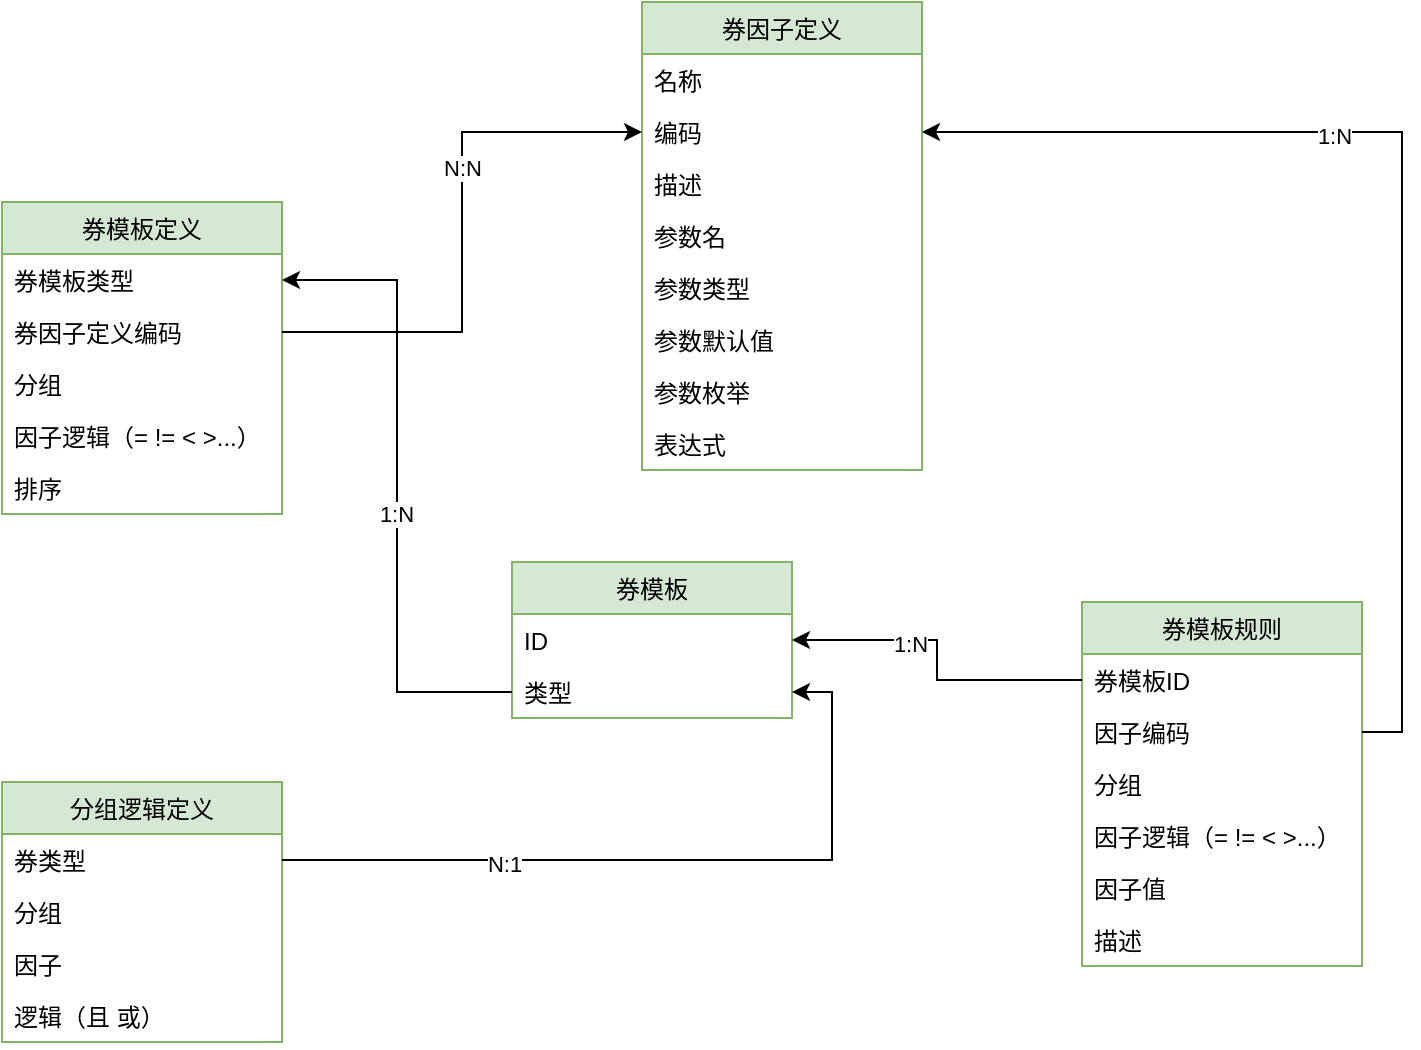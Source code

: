 <mxfile version="20.3.0" type="device" pages="2"><diagram name="Page-1" id="c4acf3e9-155e-7222-9cf6-157b1a14988f"><mxGraphModel dx="1038" dy="641" grid="1" gridSize="10" guides="1" tooltips="1" connect="1" arrows="1" fold="1" page="1" pageScale="1" pageWidth="850" pageHeight="1100" background="none" math="0" shadow="0"><root><mxCell id="0"/><mxCell id="1" parent="0"/><mxCell id="bZ64_mqobVCIQrii98zg-1" value="券因子定义" style="swimlane;fontStyle=0;childLayout=stackLayout;horizontal=1;startSize=26;fillColor=#d5e8d4;horizontalStack=0;resizeParent=1;resizeParentMax=0;resizeLast=0;collapsible=1;marginBottom=0;strokeColor=#82b366;" parent="1" vertex="1"><mxGeometry x="420" y="30" width="140" height="234" as="geometry"/></mxCell><mxCell id="bZ64_mqobVCIQrii98zg-2" value="名称" style="text;strokeColor=none;fillColor=none;align=left;verticalAlign=top;spacingLeft=4;spacingRight=4;overflow=hidden;rotatable=0;points=[[0,0.5],[1,0.5]];portConstraint=eastwest;" parent="bZ64_mqobVCIQrii98zg-1" vertex="1"><mxGeometry y="26" width="140" height="26" as="geometry"/></mxCell><mxCell id="bZ64_mqobVCIQrii98zg-3" value="编码" style="text;strokeColor=none;fillColor=none;align=left;verticalAlign=top;spacingLeft=4;spacingRight=4;overflow=hidden;rotatable=0;points=[[0,0.5],[1,0.5]];portConstraint=eastwest;" parent="bZ64_mqobVCIQrii98zg-1" vertex="1"><mxGeometry y="52" width="140" height="26" as="geometry"/></mxCell><mxCell id="bZ64_mqobVCIQrii98zg-4" value="描述" style="text;strokeColor=none;fillColor=none;align=left;verticalAlign=top;spacingLeft=4;spacingRight=4;overflow=hidden;rotatable=0;points=[[0,0.5],[1,0.5]];portConstraint=eastwest;" parent="bZ64_mqobVCIQrii98zg-1" vertex="1"><mxGeometry y="78" width="140" height="26" as="geometry"/></mxCell><mxCell id="aMZ7tA3D_zaWcJ_Pll3q-7" value="参数名" style="text;strokeColor=none;fillColor=none;align=left;verticalAlign=top;spacingLeft=4;spacingRight=4;overflow=hidden;rotatable=0;points=[[0,0.5],[1,0.5]];portConstraint=eastwest;" parent="bZ64_mqobVCIQrii98zg-1" vertex="1"><mxGeometry y="104" width="140" height="26" as="geometry"/></mxCell><mxCell id="bjPSY8YStw4e1coNr-md-1" value="参数类型" style="text;strokeColor=none;fillColor=none;align=left;verticalAlign=top;spacingLeft=4;spacingRight=4;overflow=hidden;rotatable=0;points=[[0,0.5],[1,0.5]];portConstraint=eastwest;" vertex="1" parent="bZ64_mqobVCIQrii98zg-1"><mxGeometry y="130" width="140" height="26" as="geometry"/></mxCell><mxCell id="bjPSY8YStw4e1coNr-md-2" value="参数默认值" style="text;strokeColor=none;fillColor=none;align=left;verticalAlign=top;spacingLeft=4;spacingRight=4;overflow=hidden;rotatable=0;points=[[0,0.5],[1,0.5]];portConstraint=eastwest;" vertex="1" parent="bZ64_mqobVCIQrii98zg-1"><mxGeometry y="156" width="140" height="26" as="geometry"/></mxCell><mxCell id="bjPSY8YStw4e1coNr-md-3" value="参数枚举" style="text;strokeColor=none;fillColor=none;align=left;verticalAlign=top;spacingLeft=4;spacingRight=4;overflow=hidden;rotatable=0;points=[[0,0.5],[1,0.5]];portConstraint=eastwest;" vertex="1" parent="bZ64_mqobVCIQrii98zg-1"><mxGeometry y="182" width="140" height="26" as="geometry"/></mxCell><mxCell id="bjPSY8YStw4e1coNr-md-4" value="表达式" style="text;strokeColor=none;fillColor=none;align=left;verticalAlign=top;spacingLeft=4;spacingRight=4;overflow=hidden;rotatable=0;points=[[0,0.5],[1,0.5]];portConstraint=eastwest;" vertex="1" parent="bZ64_mqobVCIQrii98zg-1"><mxGeometry y="208" width="140" height="26" as="geometry"/></mxCell><mxCell id="bZ64_mqobVCIQrii98zg-5" value="券模板规则" style="swimlane;fontStyle=0;childLayout=stackLayout;horizontal=1;startSize=26;fillColor=#d5e8d4;horizontalStack=0;resizeParent=1;resizeParentMax=0;resizeLast=0;collapsible=1;marginBottom=0;strokeColor=#82b366;" parent="1" vertex="1"><mxGeometry x="640" y="330" width="140" height="182" as="geometry"><mxRectangle x="410" y="220" width="100" height="30" as="alternateBounds"/></mxGeometry></mxCell><mxCell id="tfIoRAXGO3GtzQz_hJv9-1" value="券模板ID" style="text;strokeColor=none;fillColor=none;align=left;verticalAlign=top;spacingLeft=4;spacingRight=4;overflow=hidden;rotatable=0;points=[[0,0.5],[1,0.5]];portConstraint=eastwest;" parent="bZ64_mqobVCIQrii98zg-5" vertex="1"><mxGeometry y="26" width="140" height="26" as="geometry"/></mxCell><mxCell id="bZ64_mqobVCIQrii98zg-6" value="因子编码" style="text;strokeColor=none;fillColor=none;align=left;verticalAlign=top;spacingLeft=4;spacingRight=4;overflow=hidden;rotatable=0;points=[[0,0.5],[1,0.5]];portConstraint=eastwest;" parent="bZ64_mqobVCIQrii98zg-5" vertex="1"><mxGeometry y="52" width="140" height="26" as="geometry"/></mxCell><mxCell id="tfIoRAXGO3GtzQz_hJv9-12" value="分组" style="text;strokeColor=none;fillColor=none;align=left;verticalAlign=top;spacingLeft=4;spacingRight=4;overflow=hidden;rotatable=0;points=[[0,0.5],[1,0.5]];portConstraint=eastwest;" parent="bZ64_mqobVCIQrii98zg-5" vertex="1"><mxGeometry y="78" width="140" height="26" as="geometry"/></mxCell><mxCell id="tfIoRAXGO3GtzQz_hJv9-17" value="因子逻辑（= != &lt; &gt;...）" style="text;strokeColor=none;fillColor=none;align=left;verticalAlign=top;spacingLeft=4;spacingRight=4;overflow=hidden;rotatable=0;points=[[0,0.5],[1,0.5]];portConstraint=eastwest;" parent="bZ64_mqobVCIQrii98zg-5" vertex="1"><mxGeometry y="104" width="140" height="26" as="geometry"/></mxCell><mxCell id="bZ64_mqobVCIQrii98zg-7" value="因子值" style="text;strokeColor=none;fillColor=none;align=left;verticalAlign=top;spacingLeft=4;spacingRight=4;overflow=hidden;rotatable=0;points=[[0,0.5],[1,0.5]];portConstraint=eastwest;" parent="bZ64_mqobVCIQrii98zg-5" vertex="1"><mxGeometry y="130" width="140" height="26" as="geometry"/></mxCell><mxCell id="bZ64_mqobVCIQrii98zg-8" value="描述" style="text;strokeColor=none;fillColor=none;align=left;verticalAlign=top;spacingLeft=4;spacingRight=4;overflow=hidden;rotatable=0;points=[[0,0.5],[1,0.5]];portConstraint=eastwest;" parent="bZ64_mqobVCIQrii98zg-5" vertex="1"><mxGeometry y="156" width="140" height="26" as="geometry"/></mxCell><mxCell id="bZ64_mqobVCIQrii98zg-11" style="edgeStyle=orthogonalEdgeStyle;rounded=0;orthogonalLoop=1;jettySize=auto;html=1;exitX=1;exitY=0.5;exitDx=0;exitDy=0;" parent="1" source="bZ64_mqobVCIQrii98zg-6" target="bZ64_mqobVCIQrii98zg-3" edge="1"><mxGeometry relative="1" as="geometry"/></mxCell><mxCell id="bZ64_mqobVCIQrii98zg-16" value="1:N" style="edgeLabel;html=1;align=center;verticalAlign=middle;resizable=0;points=[];" parent="bZ64_mqobVCIQrii98zg-11" vertex="1" connectable="0"><mxGeometry x="0.264" y="2" relative="1" as="geometry"><mxPoint as="offset"/></mxGeometry></mxCell><mxCell id="bZ64_mqobVCIQrii98zg-21" value="券模板" style="swimlane;fontStyle=0;childLayout=stackLayout;horizontal=1;startSize=26;fillColor=#d5e8d4;horizontalStack=0;resizeParent=1;resizeParentMax=0;resizeLast=0;collapsible=1;marginBottom=0;strokeColor=#82b366;" parent="1" vertex="1"><mxGeometry x="355" y="310" width="140" height="78" as="geometry"/></mxCell><mxCell id="bZ64_mqobVCIQrii98zg-22" value="ID" style="text;strokeColor=none;fillColor=none;align=left;verticalAlign=top;spacingLeft=4;spacingRight=4;overflow=hidden;rotatable=0;points=[[0,0.5],[1,0.5]];portConstraint=eastwest;" parent="bZ64_mqobVCIQrii98zg-21" vertex="1"><mxGeometry y="26" width="140" height="26" as="geometry"/></mxCell><mxCell id="aMZ7tA3D_zaWcJ_Pll3q-16" value="类型" style="text;strokeColor=none;fillColor=none;align=left;verticalAlign=top;spacingLeft=4;spacingRight=4;overflow=hidden;rotatable=0;points=[[0,0.5],[1,0.5]];portConstraint=eastwest;" parent="bZ64_mqobVCIQrii98zg-21" vertex="1"><mxGeometry y="52" width="140" height="26" as="geometry"/></mxCell><mxCell id="aMZ7tA3D_zaWcJ_Pll3q-11" value="券模板定义" style="swimlane;fontStyle=0;childLayout=stackLayout;horizontal=1;startSize=26;fillColor=#d5e8d4;horizontalStack=0;resizeParent=1;resizeParentMax=0;resizeLast=0;collapsible=1;marginBottom=0;strokeColor=#82b366;" parent="1" vertex="1"><mxGeometry x="100" y="130" width="140" height="156" as="geometry"/></mxCell><mxCell id="aMZ7tA3D_zaWcJ_Pll3q-12" value="券模板类型" style="text;strokeColor=none;fillColor=none;align=left;verticalAlign=top;spacingLeft=4;spacingRight=4;overflow=hidden;rotatable=0;points=[[0,0.5],[1,0.5]];portConstraint=eastwest;" parent="aMZ7tA3D_zaWcJ_Pll3q-11" vertex="1"><mxGeometry y="26" width="140" height="26" as="geometry"/></mxCell><mxCell id="aMZ7tA3D_zaWcJ_Pll3q-13" value="券因子定义编码" style="text;strokeColor=none;fillColor=none;align=left;verticalAlign=top;spacingLeft=4;spacingRight=4;overflow=hidden;rotatable=0;points=[[0,0.5],[1,0.5]];portConstraint=eastwest;" parent="aMZ7tA3D_zaWcJ_Pll3q-11" vertex="1"><mxGeometry y="52" width="140" height="26" as="geometry"/></mxCell><mxCell id="tfIoRAXGO3GtzQz_hJv9-3" value="分组" style="text;strokeColor=none;fillColor=none;align=left;verticalAlign=top;spacingLeft=4;spacingRight=4;overflow=hidden;rotatable=0;points=[[0,0.5],[1,0.5]];portConstraint=eastwest;" parent="aMZ7tA3D_zaWcJ_Pll3q-11" vertex="1"><mxGeometry y="78" width="140" height="26" as="geometry"/></mxCell><mxCell id="tfIoRAXGO3GtzQz_hJv9-4" value="因子逻辑（= != &lt; &gt;...）" style="text;strokeColor=none;fillColor=none;align=left;verticalAlign=top;spacingLeft=4;spacingRight=4;overflow=hidden;rotatable=0;points=[[0,0.5],[1,0.5]];portConstraint=eastwest;" parent="aMZ7tA3D_zaWcJ_Pll3q-11" vertex="1"><mxGeometry y="104" width="140" height="26" as="geometry"/></mxCell><mxCell id="aMZ7tA3D_zaWcJ_Pll3q-14" value="排序" style="text;strokeColor=none;fillColor=none;align=left;verticalAlign=top;spacingLeft=4;spacingRight=4;overflow=hidden;rotatable=0;points=[[0,0.5],[1,0.5]];portConstraint=eastwest;" parent="aMZ7tA3D_zaWcJ_Pll3q-11" vertex="1"><mxGeometry y="130" width="140" height="26" as="geometry"/></mxCell><mxCell id="aMZ7tA3D_zaWcJ_Pll3q-15" style="edgeStyle=orthogonalEdgeStyle;rounded=0;orthogonalLoop=1;jettySize=auto;html=1;entryX=1;entryY=0.5;entryDx=0;entryDy=0;exitX=0;exitY=0.5;exitDx=0;exitDy=0;" parent="1" source="aMZ7tA3D_zaWcJ_Pll3q-16" target="aMZ7tA3D_zaWcJ_Pll3q-12" edge="1"><mxGeometry relative="1" as="geometry"/></mxCell><mxCell id="aMZ7tA3D_zaWcJ_Pll3q-17" value="1:N" style="edgeLabel;html=1;align=center;verticalAlign=middle;resizable=0;points=[];" parent="aMZ7tA3D_zaWcJ_Pll3q-15" vertex="1" connectable="0"><mxGeometry x="-0.086" y="1" relative="1" as="geometry"><mxPoint as="offset"/></mxGeometry></mxCell><mxCell id="aMZ7tA3D_zaWcJ_Pll3q-18" style="edgeStyle=orthogonalEdgeStyle;rounded=0;orthogonalLoop=1;jettySize=auto;html=1;" parent="1" source="aMZ7tA3D_zaWcJ_Pll3q-13" target="bZ64_mqobVCIQrii98zg-3" edge="1"><mxGeometry relative="1" as="geometry"/></mxCell><mxCell id="tfIoRAXGO3GtzQz_hJv9-16" value="N:N" style="edgeLabel;html=1;align=center;verticalAlign=middle;resizable=0;points=[];" parent="aMZ7tA3D_zaWcJ_Pll3q-18" vertex="1" connectable="0"><mxGeometry x="0.233" relative="1" as="geometry"><mxPoint as="offset"/></mxGeometry></mxCell><mxCell id="tfIoRAXGO3GtzQz_hJv9-2" style="edgeStyle=orthogonalEdgeStyle;rounded=0;orthogonalLoop=1;jettySize=auto;html=1;entryX=1;entryY=0.5;entryDx=0;entryDy=0;" parent="1" source="tfIoRAXGO3GtzQz_hJv9-1" target="bZ64_mqobVCIQrii98zg-22" edge="1"><mxGeometry relative="1" as="geometry"/></mxCell><mxCell id="tfIoRAXGO3GtzQz_hJv9-15" value="1:N" style="edgeLabel;html=1;align=center;verticalAlign=middle;resizable=0;points=[];" parent="tfIoRAXGO3GtzQz_hJv9-2" vertex="1" connectable="0"><mxGeometry x="0.283" y="2" relative="1" as="geometry"><mxPoint as="offset"/></mxGeometry></mxCell><mxCell id="tfIoRAXGO3GtzQz_hJv9-5" value="分组逻辑定义" style="swimlane;fontStyle=0;childLayout=stackLayout;horizontal=1;startSize=26;fillColor=#d5e8d4;horizontalStack=0;resizeParent=1;resizeParentMax=0;resizeLast=0;collapsible=1;marginBottom=0;strokeColor=#82b366;" parent="1" vertex="1"><mxGeometry x="100" y="420" width="140" height="130" as="geometry"/></mxCell><mxCell id="tfIoRAXGO3GtzQz_hJv9-6" value="券类型" style="text;strokeColor=none;fillColor=none;align=left;verticalAlign=top;spacingLeft=4;spacingRight=4;overflow=hidden;rotatable=0;points=[[0,0.5],[1,0.5]];portConstraint=eastwest;" parent="tfIoRAXGO3GtzQz_hJv9-5" vertex="1"><mxGeometry y="26" width="140" height="26" as="geometry"/></mxCell><mxCell id="tfIoRAXGO3GtzQz_hJv9-7" value="分组" style="text;strokeColor=none;fillColor=none;align=left;verticalAlign=top;spacingLeft=4;spacingRight=4;overflow=hidden;rotatable=0;points=[[0,0.5],[1,0.5]];portConstraint=eastwest;" parent="tfIoRAXGO3GtzQz_hJv9-5" vertex="1"><mxGeometry y="52" width="140" height="26" as="geometry"/></mxCell><mxCell id="tfIoRAXGO3GtzQz_hJv9-10" value="因子" style="text;strokeColor=none;fillColor=none;align=left;verticalAlign=top;spacingLeft=4;spacingRight=4;overflow=hidden;rotatable=0;points=[[0,0.5],[1,0.5]];portConstraint=eastwest;" parent="tfIoRAXGO3GtzQz_hJv9-5" vertex="1"><mxGeometry y="78" width="140" height="26" as="geometry"/></mxCell><mxCell id="tfIoRAXGO3GtzQz_hJv9-11" value="逻辑（且 或）" style="text;strokeColor=none;fillColor=none;align=left;verticalAlign=top;spacingLeft=4;spacingRight=4;overflow=hidden;rotatable=0;points=[[0,0.5],[1,0.5]];portConstraint=eastwest;" parent="tfIoRAXGO3GtzQz_hJv9-5" vertex="1"><mxGeometry y="104" width="140" height="26" as="geometry"/></mxCell><mxCell id="tfIoRAXGO3GtzQz_hJv9-8" style="edgeStyle=orthogonalEdgeStyle;rounded=0;orthogonalLoop=1;jettySize=auto;html=1;entryX=1;entryY=0.5;entryDx=0;entryDy=0;" parent="1" source="tfIoRAXGO3GtzQz_hJv9-6" target="aMZ7tA3D_zaWcJ_Pll3q-16" edge="1"><mxGeometry relative="1" as="geometry"/></mxCell><mxCell id="tfIoRAXGO3GtzQz_hJv9-14" value="N:1" style="edgeLabel;html=1;align=center;verticalAlign=middle;resizable=0;points=[];" parent="tfIoRAXGO3GtzQz_hJv9-8" vertex="1" connectable="0"><mxGeometry x="-0.414" y="-2" relative="1" as="geometry"><mxPoint as="offset"/></mxGeometry></mxCell></root></mxGraphModel></diagram><diagram id="UA0-1cZmvICzD9QOq_cA" name="第 2 页"><mxGraphModel dx="1422" dy="977" grid="1" gridSize="10" guides="1" tooltips="1" connect="1" arrows="1" fold="1" page="1" pageScale="1" pageWidth="827" pageHeight="1169" math="0" shadow="0"><root><mxCell id="0"/><mxCell id="1" parent="0"/><mxCell id="i9ueQy3-xqZoeFL17n2M-1" value="券因子定义" style="swimlane;fontStyle=0;childLayout=stackLayout;horizontal=1;startSize=26;fillColor=#d5e8d4;horizontalStack=0;resizeParent=1;resizeParentMax=0;resizeLast=0;collapsible=1;marginBottom=0;strokeColor=#82b366;" vertex="1" parent="1"><mxGeometry x="343.5" y="210" width="140" height="156" as="geometry"/></mxCell><mxCell id="i9ueQy3-xqZoeFL17n2M-2" value="名称" style="text;strokeColor=none;fillColor=none;align=left;verticalAlign=top;spacingLeft=4;spacingRight=4;overflow=hidden;rotatable=0;points=[[0,0.5],[1,0.5]];portConstraint=eastwest;" vertex="1" parent="i9ueQy3-xqZoeFL17n2M-1"><mxGeometry y="26" width="140" height="26" as="geometry"/></mxCell><mxCell id="i9ueQy3-xqZoeFL17n2M-3" value="编码" style="text;strokeColor=none;fillColor=none;align=left;verticalAlign=top;spacingLeft=4;spacingRight=4;overflow=hidden;rotatable=0;points=[[0,0.5],[1,0.5]];portConstraint=eastwest;" vertex="1" parent="i9ueQy3-xqZoeFL17n2M-1"><mxGeometry y="52" width="140" height="26" as="geometry"/></mxCell><mxCell id="i9ueQy3-xqZoeFL17n2M-4" value="参数名" style="text;strokeColor=none;fillColor=none;align=left;verticalAlign=top;spacingLeft=4;spacingRight=4;overflow=hidden;rotatable=0;points=[[0,0.5],[1,0.5]];portConstraint=eastwest;" vertex="1" parent="i9ueQy3-xqZoeFL17n2M-1"><mxGeometry y="78" width="140" height="26" as="geometry"/></mxCell><mxCell id="i9ueQy3-xqZoeFL17n2M-40" value="类型" style="text;strokeColor=none;fillColor=none;align=left;verticalAlign=top;spacingLeft=4;spacingRight=4;overflow=hidden;rotatable=0;points=[[0,0.5],[1,0.5]];portConstraint=eastwest;" vertex="1" parent="i9ueQy3-xqZoeFL17n2M-1"><mxGeometry y="104" width="140" height="26" as="geometry"/></mxCell><mxCell id="i9ueQy3-xqZoeFL17n2M-5" value="描述" style="text;strokeColor=none;fillColor=none;align=left;verticalAlign=top;spacingLeft=4;spacingRight=4;overflow=hidden;rotatable=0;points=[[0,0.5],[1,0.5]];portConstraint=eastwest;" vertex="1" parent="i9ueQy3-xqZoeFL17n2M-1"><mxGeometry y="130" width="140" height="26" as="geometry"/></mxCell><mxCell id="i9ueQy3-xqZoeFL17n2M-6" value="券模板规则" style="swimlane;fontStyle=0;childLayout=stackLayout;horizontal=1;startSize=26;fillColor=#d5e8d4;horizontalStack=0;resizeParent=1;resizeParentMax=0;resizeLast=0;collapsible=1;marginBottom=0;strokeColor=#82b366;" vertex="1" parent="1"><mxGeometry x="540" y="310" width="140" height="234" as="geometry"><mxRectangle x="410" y="220" width="100" height="30" as="alternateBounds"/></mxGeometry></mxCell><mxCell id="i9ueQy3-xqZoeFL17n2M-38" value="ID" style="text;strokeColor=none;fillColor=none;align=left;verticalAlign=top;spacingLeft=4;spacingRight=4;overflow=hidden;rotatable=0;points=[[0,0.5],[1,0.5]];portConstraint=eastwest;" vertex="1" parent="i9ueQy3-xqZoeFL17n2M-6"><mxGeometry y="26" width="140" height="26" as="geometry"/></mxCell><mxCell id="i9ueQy3-xqZoeFL17n2M-39" value="父ID" style="text;strokeColor=none;fillColor=none;align=left;verticalAlign=top;spacingLeft=4;spacingRight=4;overflow=hidden;rotatable=0;points=[[0,0.5],[1,0.5]];portConstraint=eastwest;" vertex="1" parent="i9ueQy3-xqZoeFL17n2M-6"><mxGeometry y="52" width="140" height="26" as="geometry"/></mxCell><mxCell id="i9ueQy3-xqZoeFL17n2M-7" value="券模板ID" style="text;strokeColor=none;fillColor=none;align=left;verticalAlign=top;spacingLeft=4;spacingRight=4;overflow=hidden;rotatable=0;points=[[0,0.5],[1,0.5]];portConstraint=eastwest;" vertex="1" parent="i9ueQy3-xqZoeFL17n2M-6"><mxGeometry y="78" width="140" height="26" as="geometry"/></mxCell><mxCell id="i9ueQy3-xqZoeFL17n2M-8" value="因子编码" style="text;strokeColor=none;fillColor=none;align=left;verticalAlign=top;spacingLeft=4;spacingRight=4;overflow=hidden;rotatable=0;points=[[0,0.5],[1,0.5]];portConstraint=eastwest;" vertex="1" parent="i9ueQy3-xqZoeFL17n2M-6"><mxGeometry y="104" width="140" height="26" as="geometry"/></mxCell><mxCell id="i9ueQy3-xqZoeFL17n2M-10" value="因子逻辑（= != &lt; &gt;...）" style="text;strokeColor=none;fillColor=none;align=left;verticalAlign=top;spacingLeft=4;spacingRight=4;overflow=hidden;rotatable=0;points=[[0,0.5],[1,0.5]];portConstraint=eastwest;" vertex="1" parent="i9ueQy3-xqZoeFL17n2M-6"><mxGeometry y="130" width="140" height="26" as="geometry"/></mxCell><mxCell id="i9ueQy3-xqZoeFL17n2M-37" value="券因子关系（且 或）" style="text;strokeColor=none;fillColor=none;align=left;verticalAlign=top;spacingLeft=4;spacingRight=4;overflow=hidden;rotatable=0;points=[[0,0.5],[1,0.5]];portConstraint=eastwest;" vertex="1" parent="i9ueQy3-xqZoeFL17n2M-6"><mxGeometry y="156" width="140" height="26" as="geometry"/></mxCell><mxCell id="i9ueQy3-xqZoeFL17n2M-11" value="因子值" style="text;strokeColor=none;fillColor=none;align=left;verticalAlign=top;spacingLeft=4;spacingRight=4;overflow=hidden;rotatable=0;points=[[0,0.5],[1,0.5]];portConstraint=eastwest;" vertex="1" parent="i9ueQy3-xqZoeFL17n2M-6"><mxGeometry y="182" width="140" height="26" as="geometry"/></mxCell><mxCell id="i9ueQy3-xqZoeFL17n2M-12" value="描述" style="text;strokeColor=none;fillColor=none;align=left;verticalAlign=top;spacingLeft=4;spacingRight=4;overflow=hidden;rotatable=0;points=[[0,0.5],[1,0.5]];portConstraint=eastwest;" vertex="1" parent="i9ueQy3-xqZoeFL17n2M-6"><mxGeometry y="208" width="140" height="26" as="geometry"/></mxCell><mxCell id="i9ueQy3-xqZoeFL17n2M-13" style="edgeStyle=orthogonalEdgeStyle;rounded=0;orthogonalLoop=1;jettySize=auto;html=1;exitX=1;exitY=0.5;exitDx=0;exitDy=0;" edge="1" parent="1" source="i9ueQy3-xqZoeFL17n2M-8" target="i9ueQy3-xqZoeFL17n2M-3"><mxGeometry relative="1" as="geometry"/></mxCell><mxCell id="i9ueQy3-xqZoeFL17n2M-14" value="1:N" style="edgeLabel;html=1;align=center;verticalAlign=middle;resizable=0;points=[];" vertex="1" connectable="0" parent="i9ueQy3-xqZoeFL17n2M-13"><mxGeometry x="0.264" y="2" relative="1" as="geometry"><mxPoint as="offset"/></mxGeometry></mxCell><mxCell id="i9ueQy3-xqZoeFL17n2M-15" value="券模板" style="swimlane;fontStyle=0;childLayout=stackLayout;horizontal=1;startSize=26;fillColor=#d5e8d4;horizontalStack=0;resizeParent=1;resizeParentMax=0;resizeLast=0;collapsible=1;marginBottom=0;strokeColor=#82b366;" vertex="1" parent="1"><mxGeometry x="300" y="378" width="140" height="78" as="geometry"/></mxCell><mxCell id="i9ueQy3-xqZoeFL17n2M-16" value="ID" style="text;strokeColor=none;fillColor=none;align=left;verticalAlign=top;spacingLeft=4;spacingRight=4;overflow=hidden;rotatable=0;points=[[0,0.5],[1,0.5]];portConstraint=eastwest;" vertex="1" parent="i9ueQy3-xqZoeFL17n2M-15"><mxGeometry y="26" width="140" height="26" as="geometry"/></mxCell><mxCell id="i9ueQy3-xqZoeFL17n2M-17" value="类型" style="text;strokeColor=none;fillColor=none;align=left;verticalAlign=top;spacingLeft=4;spacingRight=4;overflow=hidden;rotatable=0;points=[[0,0.5],[1,0.5]];portConstraint=eastwest;" vertex="1" parent="i9ueQy3-xqZoeFL17n2M-15"><mxGeometry y="52" width="140" height="26" as="geometry"/></mxCell><mxCell id="i9ueQy3-xqZoeFL17n2M-18" value="券模板定义" style="swimlane;fontStyle=0;childLayout=stackLayout;horizontal=1;startSize=26;fillColor=#d5e8d4;horizontalStack=0;resizeParent=1;resizeParentMax=0;resizeLast=0;collapsible=1;marginBottom=0;strokeColor=#82b366;" vertex="1" parent="1"><mxGeometry x="110" y="282" width="140" height="208" as="geometry"/></mxCell><mxCell id="i9ueQy3-xqZoeFL17n2M-46" value="ID" style="text;strokeColor=none;fillColor=none;align=left;verticalAlign=top;spacingLeft=4;spacingRight=4;overflow=hidden;rotatable=0;points=[[0,0.5],[1,0.5]];portConstraint=eastwest;" vertex="1" parent="i9ueQy3-xqZoeFL17n2M-18"><mxGeometry y="26" width="140" height="26" as="geometry"/></mxCell><mxCell id="i9ueQy3-xqZoeFL17n2M-45" value="父ID" style="text;strokeColor=none;fillColor=none;align=left;verticalAlign=top;spacingLeft=4;spacingRight=4;overflow=hidden;rotatable=0;points=[[0,0.5],[1,0.5]];portConstraint=eastwest;" vertex="1" parent="i9ueQy3-xqZoeFL17n2M-18"><mxGeometry y="52" width="140" height="26" as="geometry"/></mxCell><mxCell id="i9ueQy3-xqZoeFL17n2M-19" value="券模板类型" style="text;strokeColor=none;fillColor=none;align=left;verticalAlign=top;spacingLeft=4;spacingRight=4;overflow=hidden;rotatable=0;points=[[0,0.5],[1,0.5]];portConstraint=eastwest;" vertex="1" parent="i9ueQy3-xqZoeFL17n2M-18"><mxGeometry y="78" width="140" height="26" as="geometry"/></mxCell><mxCell id="i9ueQy3-xqZoeFL17n2M-20" value="因子编码" style="text;strokeColor=none;fillColor=none;align=left;verticalAlign=top;spacingLeft=4;spacingRight=4;overflow=hidden;rotatable=0;points=[[0,0.5],[1,0.5]];portConstraint=eastwest;" vertex="1" parent="i9ueQy3-xqZoeFL17n2M-18"><mxGeometry y="104" width="140" height="26" as="geometry"/></mxCell><mxCell id="i9ueQy3-xqZoeFL17n2M-22" value="因子逻辑（= != &lt; &gt;...）" style="text;strokeColor=none;fillColor=none;align=left;verticalAlign=top;spacingLeft=4;spacingRight=4;overflow=hidden;rotatable=0;points=[[0,0.5],[1,0.5]];portConstraint=eastwest;" vertex="1" parent="i9ueQy3-xqZoeFL17n2M-18"><mxGeometry y="130" width="140" height="26" as="geometry"/></mxCell><mxCell id="i9ueQy3-xqZoeFL17n2M-42" value="券因子关系（且 或）" style="text;strokeColor=none;fillColor=none;align=left;verticalAlign=top;spacingLeft=4;spacingRight=4;overflow=hidden;rotatable=0;points=[[0,0.5],[1,0.5]];portConstraint=eastwest;" vertex="1" parent="i9ueQy3-xqZoeFL17n2M-18"><mxGeometry y="156" width="140" height="26" as="geometry"/></mxCell><mxCell id="i9ueQy3-xqZoeFL17n2M-23" value="排序" style="text;strokeColor=none;fillColor=none;align=left;verticalAlign=top;spacingLeft=4;spacingRight=4;overflow=hidden;rotatable=0;points=[[0,0.5],[1,0.5]];portConstraint=eastwest;" vertex="1" parent="i9ueQy3-xqZoeFL17n2M-18"><mxGeometry y="182" width="140" height="26" as="geometry"/></mxCell><mxCell id="i9ueQy3-xqZoeFL17n2M-24" style="edgeStyle=orthogonalEdgeStyle;rounded=0;orthogonalLoop=1;jettySize=auto;html=1;entryX=1;entryY=0.5;entryDx=0;entryDy=0;exitX=0;exitY=0.5;exitDx=0;exitDy=0;" edge="1" parent="1" source="i9ueQy3-xqZoeFL17n2M-17" target="i9ueQy3-xqZoeFL17n2M-19"><mxGeometry relative="1" as="geometry"/></mxCell><mxCell id="i9ueQy3-xqZoeFL17n2M-25" value="1:N" style="edgeLabel;html=1;align=center;verticalAlign=middle;resizable=0;points=[];" vertex="1" connectable="0" parent="i9ueQy3-xqZoeFL17n2M-24"><mxGeometry x="-0.086" y="1" relative="1" as="geometry"><mxPoint as="offset"/></mxGeometry></mxCell><mxCell id="i9ueQy3-xqZoeFL17n2M-26" style="edgeStyle=orthogonalEdgeStyle;rounded=0;orthogonalLoop=1;jettySize=auto;html=1;" edge="1" parent="1" source="i9ueQy3-xqZoeFL17n2M-20" target="i9ueQy3-xqZoeFL17n2M-3"><mxGeometry relative="1" as="geometry"/></mxCell><mxCell id="i9ueQy3-xqZoeFL17n2M-27" value="N:N" style="edgeLabel;html=1;align=center;verticalAlign=middle;resizable=0;points=[];" vertex="1" connectable="0" parent="i9ueQy3-xqZoeFL17n2M-26"><mxGeometry x="0.233" relative="1" as="geometry"><mxPoint as="offset"/></mxGeometry></mxCell><mxCell id="i9ueQy3-xqZoeFL17n2M-28" style="edgeStyle=orthogonalEdgeStyle;rounded=0;orthogonalLoop=1;jettySize=auto;html=1;entryX=1;entryY=0.5;entryDx=0;entryDy=0;" edge="1" parent="1" source="i9ueQy3-xqZoeFL17n2M-7" target="i9ueQy3-xqZoeFL17n2M-16"><mxGeometry relative="1" as="geometry"/></mxCell><mxCell id="i9ueQy3-xqZoeFL17n2M-29" value="1:N" style="edgeLabel;html=1;align=center;verticalAlign=middle;resizable=0;points=[];" vertex="1" connectable="0" parent="i9ueQy3-xqZoeFL17n2M-28"><mxGeometry x="0.283" y="2" relative="1" as="geometry"><mxPoint as="offset"/></mxGeometry></mxCell></root></mxGraphModel></diagram></mxfile>